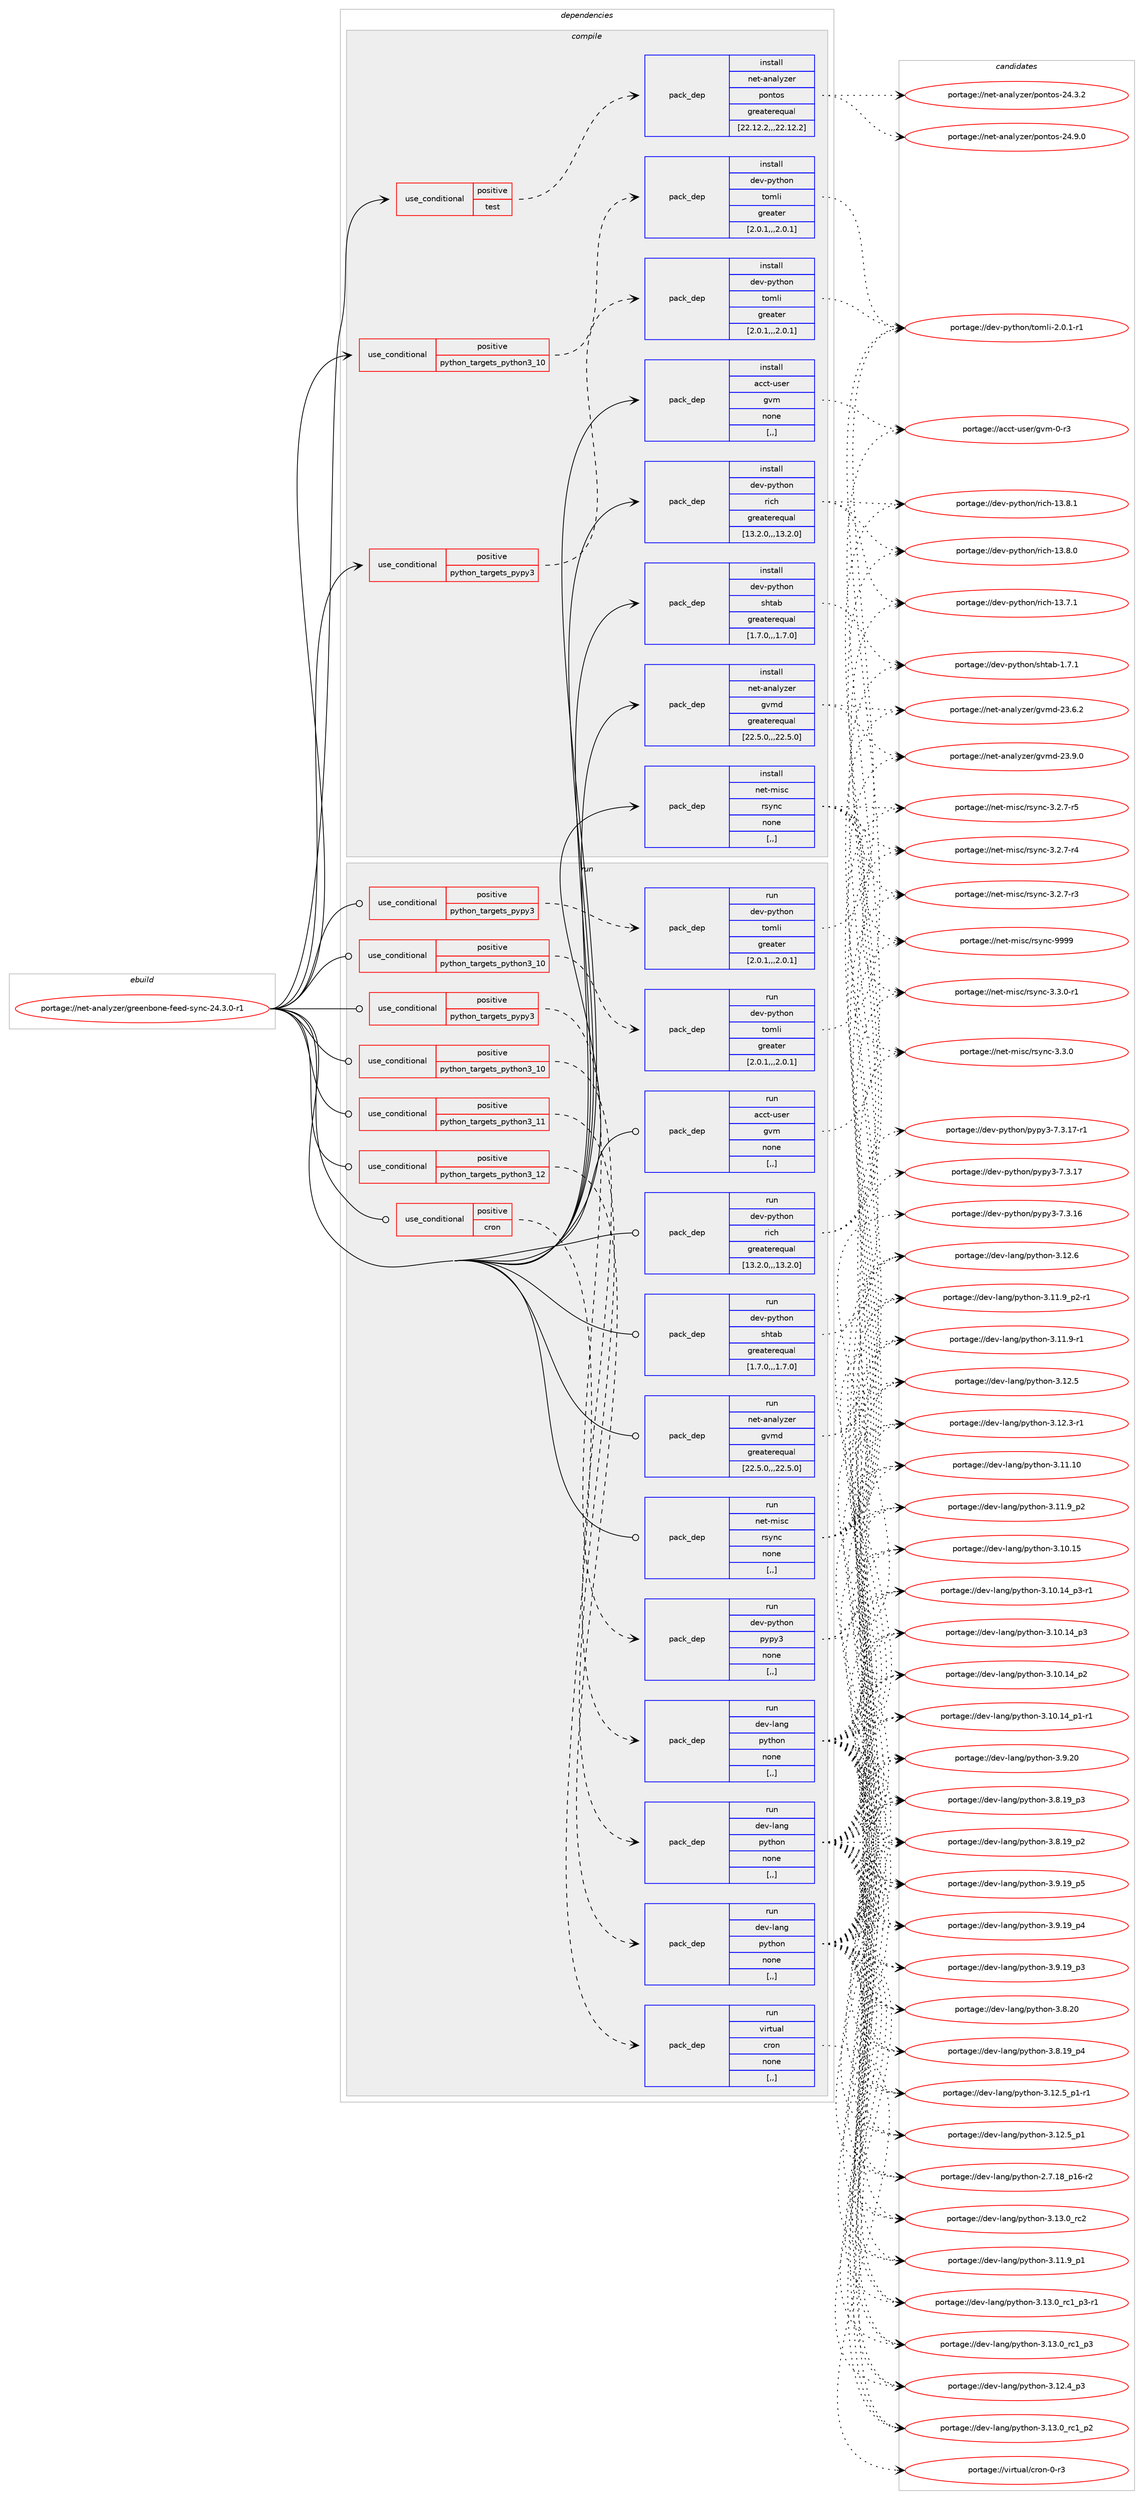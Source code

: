 digraph prolog {

# *************
# Graph options
# *************

newrank=true;
concentrate=true;
compound=true;
graph [rankdir=LR,fontname=Helvetica,fontsize=10,ranksep=1.5];#, ranksep=2.5, nodesep=0.2];
edge  [arrowhead=vee];
node  [fontname=Helvetica,fontsize=10];

# **********
# The ebuild
# **********

subgraph cluster_leftcol {
color=gray;
label=<<i>ebuild</i>>;
id [label="portage://net-analyzer/greenbone-feed-sync-24.3.0-r1", color=red, width=4, href="../net-analyzer/greenbone-feed-sync-24.3.0-r1.svg"];
}

# ****************
# The dependencies
# ****************

subgraph cluster_midcol {
color=gray;
label=<<i>dependencies</i>>;
subgraph cluster_compile {
fillcolor="#eeeeee";
style=filled;
label=<<i>compile</i>>;
subgraph cond221084 {
dependency848917 [label=<<TABLE BORDER="0" CELLBORDER="1" CELLSPACING="0" CELLPADDING="4"><TR><TD ROWSPAN="3" CELLPADDING="10">use_conditional</TD></TR><TR><TD>positive</TD></TR><TR><TD>python_targets_pypy3</TD></TR></TABLE>>, shape=none, color=red];
subgraph pack621523 {
dependency848918 [label=<<TABLE BORDER="0" CELLBORDER="1" CELLSPACING="0" CELLPADDING="4" WIDTH="220"><TR><TD ROWSPAN="6" CELLPADDING="30">pack_dep</TD></TR><TR><TD WIDTH="110">install</TD></TR><TR><TD>dev-python</TD></TR><TR><TD>tomli</TD></TR><TR><TD>greater</TD></TR><TR><TD>[2.0.1,,,2.0.1]</TD></TR></TABLE>>, shape=none, color=blue];
}
dependency848917:e -> dependency848918:w [weight=20,style="dashed",arrowhead="vee"];
}
id:e -> dependency848917:w [weight=20,style="solid",arrowhead="vee"];
subgraph cond221085 {
dependency848919 [label=<<TABLE BORDER="0" CELLBORDER="1" CELLSPACING="0" CELLPADDING="4"><TR><TD ROWSPAN="3" CELLPADDING="10">use_conditional</TD></TR><TR><TD>positive</TD></TR><TR><TD>python_targets_python3_10</TD></TR></TABLE>>, shape=none, color=red];
subgraph pack621524 {
dependency848920 [label=<<TABLE BORDER="0" CELLBORDER="1" CELLSPACING="0" CELLPADDING="4" WIDTH="220"><TR><TD ROWSPAN="6" CELLPADDING="30">pack_dep</TD></TR><TR><TD WIDTH="110">install</TD></TR><TR><TD>dev-python</TD></TR><TR><TD>tomli</TD></TR><TR><TD>greater</TD></TR><TR><TD>[2.0.1,,,2.0.1]</TD></TR></TABLE>>, shape=none, color=blue];
}
dependency848919:e -> dependency848920:w [weight=20,style="dashed",arrowhead="vee"];
}
id:e -> dependency848919:w [weight=20,style="solid",arrowhead="vee"];
subgraph cond221086 {
dependency848921 [label=<<TABLE BORDER="0" CELLBORDER="1" CELLSPACING="0" CELLPADDING="4"><TR><TD ROWSPAN="3" CELLPADDING="10">use_conditional</TD></TR><TR><TD>positive</TD></TR><TR><TD>test</TD></TR></TABLE>>, shape=none, color=red];
subgraph pack621525 {
dependency848922 [label=<<TABLE BORDER="0" CELLBORDER="1" CELLSPACING="0" CELLPADDING="4" WIDTH="220"><TR><TD ROWSPAN="6" CELLPADDING="30">pack_dep</TD></TR><TR><TD WIDTH="110">install</TD></TR><TR><TD>net-analyzer</TD></TR><TR><TD>pontos</TD></TR><TR><TD>greaterequal</TD></TR><TR><TD>[22.12.2,,,22.12.2]</TD></TR></TABLE>>, shape=none, color=blue];
}
dependency848921:e -> dependency848922:w [weight=20,style="dashed",arrowhead="vee"];
}
id:e -> dependency848921:w [weight=20,style="solid",arrowhead="vee"];
subgraph pack621526 {
dependency848923 [label=<<TABLE BORDER="0" CELLBORDER="1" CELLSPACING="0" CELLPADDING="4" WIDTH="220"><TR><TD ROWSPAN="6" CELLPADDING="30">pack_dep</TD></TR><TR><TD WIDTH="110">install</TD></TR><TR><TD>acct-user</TD></TR><TR><TD>gvm</TD></TR><TR><TD>none</TD></TR><TR><TD>[,,]</TD></TR></TABLE>>, shape=none, color=blue];
}
id:e -> dependency848923:w [weight=20,style="solid",arrowhead="vee"];
subgraph pack621527 {
dependency848924 [label=<<TABLE BORDER="0" CELLBORDER="1" CELLSPACING="0" CELLPADDING="4" WIDTH="220"><TR><TD ROWSPAN="6" CELLPADDING="30">pack_dep</TD></TR><TR><TD WIDTH="110">install</TD></TR><TR><TD>dev-python</TD></TR><TR><TD>rich</TD></TR><TR><TD>greaterequal</TD></TR><TR><TD>[13.2.0,,,13.2.0]</TD></TR></TABLE>>, shape=none, color=blue];
}
id:e -> dependency848924:w [weight=20,style="solid",arrowhead="vee"];
subgraph pack621528 {
dependency848925 [label=<<TABLE BORDER="0" CELLBORDER="1" CELLSPACING="0" CELLPADDING="4" WIDTH="220"><TR><TD ROWSPAN="6" CELLPADDING="30">pack_dep</TD></TR><TR><TD WIDTH="110">install</TD></TR><TR><TD>dev-python</TD></TR><TR><TD>shtab</TD></TR><TR><TD>greaterequal</TD></TR><TR><TD>[1.7.0,,,1.7.0]</TD></TR></TABLE>>, shape=none, color=blue];
}
id:e -> dependency848925:w [weight=20,style="solid",arrowhead="vee"];
subgraph pack621529 {
dependency848926 [label=<<TABLE BORDER="0" CELLBORDER="1" CELLSPACING="0" CELLPADDING="4" WIDTH="220"><TR><TD ROWSPAN="6" CELLPADDING="30">pack_dep</TD></TR><TR><TD WIDTH="110">install</TD></TR><TR><TD>net-analyzer</TD></TR><TR><TD>gvmd</TD></TR><TR><TD>greaterequal</TD></TR><TR><TD>[22.5.0,,,22.5.0]</TD></TR></TABLE>>, shape=none, color=blue];
}
id:e -> dependency848926:w [weight=20,style="solid",arrowhead="vee"];
subgraph pack621530 {
dependency848927 [label=<<TABLE BORDER="0" CELLBORDER="1" CELLSPACING="0" CELLPADDING="4" WIDTH="220"><TR><TD ROWSPAN="6" CELLPADDING="30">pack_dep</TD></TR><TR><TD WIDTH="110">install</TD></TR><TR><TD>net-misc</TD></TR><TR><TD>rsync</TD></TR><TR><TD>none</TD></TR><TR><TD>[,,]</TD></TR></TABLE>>, shape=none, color=blue];
}
id:e -> dependency848927:w [weight=20,style="solid",arrowhead="vee"];
}
subgraph cluster_compileandrun {
fillcolor="#eeeeee";
style=filled;
label=<<i>compile and run</i>>;
}
subgraph cluster_run {
fillcolor="#eeeeee";
style=filled;
label=<<i>run</i>>;
subgraph cond221087 {
dependency848928 [label=<<TABLE BORDER="0" CELLBORDER="1" CELLSPACING="0" CELLPADDING="4"><TR><TD ROWSPAN="3" CELLPADDING="10">use_conditional</TD></TR><TR><TD>positive</TD></TR><TR><TD>cron</TD></TR></TABLE>>, shape=none, color=red];
subgraph pack621531 {
dependency848929 [label=<<TABLE BORDER="0" CELLBORDER="1" CELLSPACING="0" CELLPADDING="4" WIDTH="220"><TR><TD ROWSPAN="6" CELLPADDING="30">pack_dep</TD></TR><TR><TD WIDTH="110">run</TD></TR><TR><TD>virtual</TD></TR><TR><TD>cron</TD></TR><TR><TD>none</TD></TR><TR><TD>[,,]</TD></TR></TABLE>>, shape=none, color=blue];
}
dependency848928:e -> dependency848929:w [weight=20,style="dashed",arrowhead="vee"];
}
id:e -> dependency848928:w [weight=20,style="solid",arrowhead="odot"];
subgraph cond221088 {
dependency848930 [label=<<TABLE BORDER="0" CELLBORDER="1" CELLSPACING="0" CELLPADDING="4"><TR><TD ROWSPAN="3" CELLPADDING="10">use_conditional</TD></TR><TR><TD>positive</TD></TR><TR><TD>python_targets_pypy3</TD></TR></TABLE>>, shape=none, color=red];
subgraph pack621532 {
dependency848931 [label=<<TABLE BORDER="0" CELLBORDER="1" CELLSPACING="0" CELLPADDING="4" WIDTH="220"><TR><TD ROWSPAN="6" CELLPADDING="30">pack_dep</TD></TR><TR><TD WIDTH="110">run</TD></TR><TR><TD>dev-python</TD></TR><TR><TD>pypy3</TD></TR><TR><TD>none</TD></TR><TR><TD>[,,]</TD></TR></TABLE>>, shape=none, color=blue];
}
dependency848930:e -> dependency848931:w [weight=20,style="dashed",arrowhead="vee"];
}
id:e -> dependency848930:w [weight=20,style="solid",arrowhead="odot"];
subgraph cond221089 {
dependency848932 [label=<<TABLE BORDER="0" CELLBORDER="1" CELLSPACING="0" CELLPADDING="4"><TR><TD ROWSPAN="3" CELLPADDING="10">use_conditional</TD></TR><TR><TD>positive</TD></TR><TR><TD>python_targets_pypy3</TD></TR></TABLE>>, shape=none, color=red];
subgraph pack621533 {
dependency848933 [label=<<TABLE BORDER="0" CELLBORDER="1" CELLSPACING="0" CELLPADDING="4" WIDTH="220"><TR><TD ROWSPAN="6" CELLPADDING="30">pack_dep</TD></TR><TR><TD WIDTH="110">run</TD></TR><TR><TD>dev-python</TD></TR><TR><TD>tomli</TD></TR><TR><TD>greater</TD></TR><TR><TD>[2.0.1,,,2.0.1]</TD></TR></TABLE>>, shape=none, color=blue];
}
dependency848932:e -> dependency848933:w [weight=20,style="dashed",arrowhead="vee"];
}
id:e -> dependency848932:w [weight=20,style="solid",arrowhead="odot"];
subgraph cond221090 {
dependency848934 [label=<<TABLE BORDER="0" CELLBORDER="1" CELLSPACING="0" CELLPADDING="4"><TR><TD ROWSPAN="3" CELLPADDING="10">use_conditional</TD></TR><TR><TD>positive</TD></TR><TR><TD>python_targets_python3_10</TD></TR></TABLE>>, shape=none, color=red];
subgraph pack621534 {
dependency848935 [label=<<TABLE BORDER="0" CELLBORDER="1" CELLSPACING="0" CELLPADDING="4" WIDTH="220"><TR><TD ROWSPAN="6" CELLPADDING="30">pack_dep</TD></TR><TR><TD WIDTH="110">run</TD></TR><TR><TD>dev-lang</TD></TR><TR><TD>python</TD></TR><TR><TD>none</TD></TR><TR><TD>[,,]</TD></TR></TABLE>>, shape=none, color=blue];
}
dependency848934:e -> dependency848935:w [weight=20,style="dashed",arrowhead="vee"];
}
id:e -> dependency848934:w [weight=20,style="solid",arrowhead="odot"];
subgraph cond221091 {
dependency848936 [label=<<TABLE BORDER="0" CELLBORDER="1" CELLSPACING="0" CELLPADDING="4"><TR><TD ROWSPAN="3" CELLPADDING="10">use_conditional</TD></TR><TR><TD>positive</TD></TR><TR><TD>python_targets_python3_10</TD></TR></TABLE>>, shape=none, color=red];
subgraph pack621535 {
dependency848937 [label=<<TABLE BORDER="0" CELLBORDER="1" CELLSPACING="0" CELLPADDING="4" WIDTH="220"><TR><TD ROWSPAN="6" CELLPADDING="30">pack_dep</TD></TR><TR><TD WIDTH="110">run</TD></TR><TR><TD>dev-python</TD></TR><TR><TD>tomli</TD></TR><TR><TD>greater</TD></TR><TR><TD>[2.0.1,,,2.0.1]</TD></TR></TABLE>>, shape=none, color=blue];
}
dependency848936:e -> dependency848937:w [weight=20,style="dashed",arrowhead="vee"];
}
id:e -> dependency848936:w [weight=20,style="solid",arrowhead="odot"];
subgraph cond221092 {
dependency848938 [label=<<TABLE BORDER="0" CELLBORDER="1" CELLSPACING="0" CELLPADDING="4"><TR><TD ROWSPAN="3" CELLPADDING="10">use_conditional</TD></TR><TR><TD>positive</TD></TR><TR><TD>python_targets_python3_11</TD></TR></TABLE>>, shape=none, color=red];
subgraph pack621536 {
dependency848939 [label=<<TABLE BORDER="0" CELLBORDER="1" CELLSPACING="0" CELLPADDING="4" WIDTH="220"><TR><TD ROWSPAN="6" CELLPADDING="30">pack_dep</TD></TR><TR><TD WIDTH="110">run</TD></TR><TR><TD>dev-lang</TD></TR><TR><TD>python</TD></TR><TR><TD>none</TD></TR><TR><TD>[,,]</TD></TR></TABLE>>, shape=none, color=blue];
}
dependency848938:e -> dependency848939:w [weight=20,style="dashed",arrowhead="vee"];
}
id:e -> dependency848938:w [weight=20,style="solid",arrowhead="odot"];
subgraph cond221093 {
dependency848940 [label=<<TABLE BORDER="0" CELLBORDER="1" CELLSPACING="0" CELLPADDING="4"><TR><TD ROWSPAN="3" CELLPADDING="10">use_conditional</TD></TR><TR><TD>positive</TD></TR><TR><TD>python_targets_python3_12</TD></TR></TABLE>>, shape=none, color=red];
subgraph pack621537 {
dependency848941 [label=<<TABLE BORDER="0" CELLBORDER="1" CELLSPACING="0" CELLPADDING="4" WIDTH="220"><TR><TD ROWSPAN="6" CELLPADDING="30">pack_dep</TD></TR><TR><TD WIDTH="110">run</TD></TR><TR><TD>dev-lang</TD></TR><TR><TD>python</TD></TR><TR><TD>none</TD></TR><TR><TD>[,,]</TD></TR></TABLE>>, shape=none, color=blue];
}
dependency848940:e -> dependency848941:w [weight=20,style="dashed",arrowhead="vee"];
}
id:e -> dependency848940:w [weight=20,style="solid",arrowhead="odot"];
subgraph pack621538 {
dependency848942 [label=<<TABLE BORDER="0" CELLBORDER="1" CELLSPACING="0" CELLPADDING="4" WIDTH="220"><TR><TD ROWSPAN="6" CELLPADDING="30">pack_dep</TD></TR><TR><TD WIDTH="110">run</TD></TR><TR><TD>acct-user</TD></TR><TR><TD>gvm</TD></TR><TR><TD>none</TD></TR><TR><TD>[,,]</TD></TR></TABLE>>, shape=none, color=blue];
}
id:e -> dependency848942:w [weight=20,style="solid",arrowhead="odot"];
subgraph pack621539 {
dependency848943 [label=<<TABLE BORDER="0" CELLBORDER="1" CELLSPACING="0" CELLPADDING="4" WIDTH="220"><TR><TD ROWSPAN="6" CELLPADDING="30">pack_dep</TD></TR><TR><TD WIDTH="110">run</TD></TR><TR><TD>dev-python</TD></TR><TR><TD>rich</TD></TR><TR><TD>greaterequal</TD></TR><TR><TD>[13.2.0,,,13.2.0]</TD></TR></TABLE>>, shape=none, color=blue];
}
id:e -> dependency848943:w [weight=20,style="solid",arrowhead="odot"];
subgraph pack621540 {
dependency848944 [label=<<TABLE BORDER="0" CELLBORDER="1" CELLSPACING="0" CELLPADDING="4" WIDTH="220"><TR><TD ROWSPAN="6" CELLPADDING="30">pack_dep</TD></TR><TR><TD WIDTH="110">run</TD></TR><TR><TD>dev-python</TD></TR><TR><TD>shtab</TD></TR><TR><TD>greaterequal</TD></TR><TR><TD>[1.7.0,,,1.7.0]</TD></TR></TABLE>>, shape=none, color=blue];
}
id:e -> dependency848944:w [weight=20,style="solid",arrowhead="odot"];
subgraph pack621541 {
dependency848945 [label=<<TABLE BORDER="0" CELLBORDER="1" CELLSPACING="0" CELLPADDING="4" WIDTH="220"><TR><TD ROWSPAN="6" CELLPADDING="30">pack_dep</TD></TR><TR><TD WIDTH="110">run</TD></TR><TR><TD>net-analyzer</TD></TR><TR><TD>gvmd</TD></TR><TR><TD>greaterequal</TD></TR><TR><TD>[22.5.0,,,22.5.0]</TD></TR></TABLE>>, shape=none, color=blue];
}
id:e -> dependency848945:w [weight=20,style="solid",arrowhead="odot"];
subgraph pack621542 {
dependency848946 [label=<<TABLE BORDER="0" CELLBORDER="1" CELLSPACING="0" CELLPADDING="4" WIDTH="220"><TR><TD ROWSPAN="6" CELLPADDING="30">pack_dep</TD></TR><TR><TD WIDTH="110">run</TD></TR><TR><TD>net-misc</TD></TR><TR><TD>rsync</TD></TR><TR><TD>none</TD></TR><TR><TD>[,,]</TD></TR></TABLE>>, shape=none, color=blue];
}
id:e -> dependency848946:w [weight=20,style="solid",arrowhead="odot"];
}
}

# **************
# The candidates
# **************

subgraph cluster_choices {
rank=same;
color=gray;
label=<<i>candidates</i>>;

subgraph choice621523 {
color=black;
nodesep=1;
choice10010111845112121116104111110471161111091081054550464846494511449 [label="portage://dev-python/tomli-2.0.1-r1", color=red, width=4,href="../dev-python/tomli-2.0.1-r1.svg"];
dependency848918:e -> choice10010111845112121116104111110471161111091081054550464846494511449:w [style=dotted,weight="100"];
}
subgraph choice621524 {
color=black;
nodesep=1;
choice10010111845112121116104111110471161111091081054550464846494511449 [label="portage://dev-python/tomli-2.0.1-r1", color=red, width=4,href="../dev-python/tomli-2.0.1-r1.svg"];
dependency848920:e -> choice10010111845112121116104111110471161111091081054550464846494511449:w [style=dotted,weight="100"];
}
subgraph choice621525 {
color=black;
nodesep=1;
choice1101011164597110971081211221011144711211111011611111545505246574648 [label="portage://net-analyzer/pontos-24.9.0", color=red, width=4,href="../net-analyzer/pontos-24.9.0.svg"];
choice1101011164597110971081211221011144711211111011611111545505246514650 [label="portage://net-analyzer/pontos-24.3.2", color=red, width=4,href="../net-analyzer/pontos-24.3.2.svg"];
dependency848922:e -> choice1101011164597110971081211221011144711211111011611111545505246574648:w [style=dotted,weight="100"];
dependency848922:e -> choice1101011164597110971081211221011144711211111011611111545505246514650:w [style=dotted,weight="100"];
}
subgraph choice621526 {
color=black;
nodesep=1;
choice979999116451171151011144710311810945484511451 [label="portage://acct-user/gvm-0-r3", color=red, width=4,href="../acct-user/gvm-0-r3.svg"];
dependency848923:e -> choice979999116451171151011144710311810945484511451:w [style=dotted,weight="100"];
}
subgraph choice621527 {
color=black;
nodesep=1;
choice10010111845112121116104111110471141059910445495146564649 [label="portage://dev-python/rich-13.8.1", color=red, width=4,href="../dev-python/rich-13.8.1.svg"];
choice10010111845112121116104111110471141059910445495146564648 [label="portage://dev-python/rich-13.8.0", color=red, width=4,href="../dev-python/rich-13.8.0.svg"];
choice10010111845112121116104111110471141059910445495146554649 [label="portage://dev-python/rich-13.7.1", color=red, width=4,href="../dev-python/rich-13.7.1.svg"];
dependency848924:e -> choice10010111845112121116104111110471141059910445495146564649:w [style=dotted,weight="100"];
dependency848924:e -> choice10010111845112121116104111110471141059910445495146564648:w [style=dotted,weight="100"];
dependency848924:e -> choice10010111845112121116104111110471141059910445495146554649:w [style=dotted,weight="100"];
}
subgraph choice621528 {
color=black;
nodesep=1;
choice10010111845112121116104111110471151041169798454946554649 [label="portage://dev-python/shtab-1.7.1", color=red, width=4,href="../dev-python/shtab-1.7.1.svg"];
dependency848925:e -> choice10010111845112121116104111110471151041169798454946554649:w [style=dotted,weight="100"];
}
subgraph choice621529 {
color=black;
nodesep=1;
choice1101011164597110971081211221011144710311810910045505146574648 [label="portage://net-analyzer/gvmd-23.9.0", color=red, width=4,href="../net-analyzer/gvmd-23.9.0.svg"];
choice1101011164597110971081211221011144710311810910045505146544650 [label="portage://net-analyzer/gvmd-23.6.2", color=red, width=4,href="../net-analyzer/gvmd-23.6.2.svg"];
dependency848926:e -> choice1101011164597110971081211221011144710311810910045505146574648:w [style=dotted,weight="100"];
dependency848926:e -> choice1101011164597110971081211221011144710311810910045505146544650:w [style=dotted,weight="100"];
}
subgraph choice621530 {
color=black;
nodesep=1;
choice110101116451091051159947114115121110994557575757 [label="portage://net-misc/rsync-9999", color=red, width=4,href="../net-misc/rsync-9999.svg"];
choice110101116451091051159947114115121110994551465146484511449 [label="portage://net-misc/rsync-3.3.0-r1", color=red, width=4,href="../net-misc/rsync-3.3.0-r1.svg"];
choice11010111645109105115994711411512111099455146514648 [label="portage://net-misc/rsync-3.3.0", color=red, width=4,href="../net-misc/rsync-3.3.0.svg"];
choice110101116451091051159947114115121110994551465046554511453 [label="portage://net-misc/rsync-3.2.7-r5", color=red, width=4,href="../net-misc/rsync-3.2.7-r5.svg"];
choice110101116451091051159947114115121110994551465046554511452 [label="portage://net-misc/rsync-3.2.7-r4", color=red, width=4,href="../net-misc/rsync-3.2.7-r4.svg"];
choice110101116451091051159947114115121110994551465046554511451 [label="portage://net-misc/rsync-3.2.7-r3", color=red, width=4,href="../net-misc/rsync-3.2.7-r3.svg"];
dependency848927:e -> choice110101116451091051159947114115121110994557575757:w [style=dotted,weight="100"];
dependency848927:e -> choice110101116451091051159947114115121110994551465146484511449:w [style=dotted,weight="100"];
dependency848927:e -> choice11010111645109105115994711411512111099455146514648:w [style=dotted,weight="100"];
dependency848927:e -> choice110101116451091051159947114115121110994551465046554511453:w [style=dotted,weight="100"];
dependency848927:e -> choice110101116451091051159947114115121110994551465046554511452:w [style=dotted,weight="100"];
dependency848927:e -> choice110101116451091051159947114115121110994551465046554511451:w [style=dotted,weight="100"];
}
subgraph choice621531 {
color=black;
nodesep=1;
choice11810511411611797108479911411111045484511451 [label="portage://virtual/cron-0-r3", color=red, width=4,href="../virtual/cron-0-r3.svg"];
dependency848929:e -> choice11810511411611797108479911411111045484511451:w [style=dotted,weight="100"];
}
subgraph choice621532 {
color=black;
nodesep=1;
choice100101118451121211161041111104711212111212151455546514649554511449 [label="portage://dev-python/pypy3-7.3.17-r1", color=red, width=4,href="../dev-python/pypy3-7.3.17-r1.svg"];
choice10010111845112121116104111110471121211121215145554651464955 [label="portage://dev-python/pypy3-7.3.17", color=red, width=4,href="../dev-python/pypy3-7.3.17.svg"];
choice10010111845112121116104111110471121211121215145554651464954 [label="portage://dev-python/pypy3-7.3.16", color=red, width=4,href="../dev-python/pypy3-7.3.16.svg"];
dependency848931:e -> choice100101118451121211161041111104711212111212151455546514649554511449:w [style=dotted,weight="100"];
dependency848931:e -> choice10010111845112121116104111110471121211121215145554651464955:w [style=dotted,weight="100"];
dependency848931:e -> choice10010111845112121116104111110471121211121215145554651464954:w [style=dotted,weight="100"];
}
subgraph choice621533 {
color=black;
nodesep=1;
choice10010111845112121116104111110471161111091081054550464846494511449 [label="portage://dev-python/tomli-2.0.1-r1", color=red, width=4,href="../dev-python/tomli-2.0.1-r1.svg"];
dependency848933:e -> choice10010111845112121116104111110471161111091081054550464846494511449:w [style=dotted,weight="100"];
}
subgraph choice621534 {
color=black;
nodesep=1;
choice10010111845108971101034711212111610411111045514649514648951149950 [label="portage://dev-lang/python-3.13.0_rc2", color=red, width=4,href="../dev-lang/python-3.13.0_rc2.svg"];
choice1001011184510897110103471121211161041111104551464951464895114994995112514511449 [label="portage://dev-lang/python-3.13.0_rc1_p3-r1", color=red, width=4,href="../dev-lang/python-3.13.0_rc1_p3-r1.svg"];
choice100101118451089711010347112121116104111110455146495146489511499499511251 [label="portage://dev-lang/python-3.13.0_rc1_p3", color=red, width=4,href="../dev-lang/python-3.13.0_rc1_p3.svg"];
choice100101118451089711010347112121116104111110455146495146489511499499511250 [label="portage://dev-lang/python-3.13.0_rc1_p2", color=red, width=4,href="../dev-lang/python-3.13.0_rc1_p2.svg"];
choice10010111845108971101034711212111610411111045514649504654 [label="portage://dev-lang/python-3.12.6", color=red, width=4,href="../dev-lang/python-3.12.6.svg"];
choice1001011184510897110103471121211161041111104551464950465395112494511449 [label="portage://dev-lang/python-3.12.5_p1-r1", color=red, width=4,href="../dev-lang/python-3.12.5_p1-r1.svg"];
choice100101118451089711010347112121116104111110455146495046539511249 [label="portage://dev-lang/python-3.12.5_p1", color=red, width=4,href="../dev-lang/python-3.12.5_p1.svg"];
choice10010111845108971101034711212111610411111045514649504653 [label="portage://dev-lang/python-3.12.5", color=red, width=4,href="../dev-lang/python-3.12.5.svg"];
choice100101118451089711010347112121116104111110455146495046529511251 [label="portage://dev-lang/python-3.12.4_p3", color=red, width=4,href="../dev-lang/python-3.12.4_p3.svg"];
choice100101118451089711010347112121116104111110455146495046514511449 [label="portage://dev-lang/python-3.12.3-r1", color=red, width=4,href="../dev-lang/python-3.12.3-r1.svg"];
choice1001011184510897110103471121211161041111104551464949464948 [label="portage://dev-lang/python-3.11.10", color=red, width=4,href="../dev-lang/python-3.11.10.svg"];
choice1001011184510897110103471121211161041111104551464949465795112504511449 [label="portage://dev-lang/python-3.11.9_p2-r1", color=red, width=4,href="../dev-lang/python-3.11.9_p2-r1.svg"];
choice100101118451089711010347112121116104111110455146494946579511250 [label="portage://dev-lang/python-3.11.9_p2", color=red, width=4,href="../dev-lang/python-3.11.9_p2.svg"];
choice100101118451089711010347112121116104111110455146494946579511249 [label="portage://dev-lang/python-3.11.9_p1", color=red, width=4,href="../dev-lang/python-3.11.9_p1.svg"];
choice100101118451089711010347112121116104111110455146494946574511449 [label="portage://dev-lang/python-3.11.9-r1", color=red, width=4,href="../dev-lang/python-3.11.9-r1.svg"];
choice1001011184510897110103471121211161041111104551464948464953 [label="portage://dev-lang/python-3.10.15", color=red, width=4,href="../dev-lang/python-3.10.15.svg"];
choice100101118451089711010347112121116104111110455146494846495295112514511449 [label="portage://dev-lang/python-3.10.14_p3-r1", color=red, width=4,href="../dev-lang/python-3.10.14_p3-r1.svg"];
choice10010111845108971101034711212111610411111045514649484649529511251 [label="portage://dev-lang/python-3.10.14_p3", color=red, width=4,href="../dev-lang/python-3.10.14_p3.svg"];
choice10010111845108971101034711212111610411111045514649484649529511250 [label="portage://dev-lang/python-3.10.14_p2", color=red, width=4,href="../dev-lang/python-3.10.14_p2.svg"];
choice100101118451089711010347112121116104111110455146494846495295112494511449 [label="portage://dev-lang/python-3.10.14_p1-r1", color=red, width=4,href="../dev-lang/python-3.10.14_p1-r1.svg"];
choice10010111845108971101034711212111610411111045514657465048 [label="portage://dev-lang/python-3.9.20", color=red, width=4,href="../dev-lang/python-3.9.20.svg"];
choice100101118451089711010347112121116104111110455146574649579511253 [label="portage://dev-lang/python-3.9.19_p5", color=red, width=4,href="../dev-lang/python-3.9.19_p5.svg"];
choice100101118451089711010347112121116104111110455146574649579511252 [label="portage://dev-lang/python-3.9.19_p4", color=red, width=4,href="../dev-lang/python-3.9.19_p4.svg"];
choice100101118451089711010347112121116104111110455146574649579511251 [label="portage://dev-lang/python-3.9.19_p3", color=red, width=4,href="../dev-lang/python-3.9.19_p3.svg"];
choice10010111845108971101034711212111610411111045514656465048 [label="portage://dev-lang/python-3.8.20", color=red, width=4,href="../dev-lang/python-3.8.20.svg"];
choice100101118451089711010347112121116104111110455146564649579511252 [label="portage://dev-lang/python-3.8.19_p4", color=red, width=4,href="../dev-lang/python-3.8.19_p4.svg"];
choice100101118451089711010347112121116104111110455146564649579511251 [label="portage://dev-lang/python-3.8.19_p3", color=red, width=4,href="../dev-lang/python-3.8.19_p3.svg"];
choice100101118451089711010347112121116104111110455146564649579511250 [label="portage://dev-lang/python-3.8.19_p2", color=red, width=4,href="../dev-lang/python-3.8.19_p2.svg"];
choice100101118451089711010347112121116104111110455046554649569511249544511450 [label="portage://dev-lang/python-2.7.18_p16-r2", color=red, width=4,href="../dev-lang/python-2.7.18_p16-r2.svg"];
dependency848935:e -> choice10010111845108971101034711212111610411111045514649514648951149950:w [style=dotted,weight="100"];
dependency848935:e -> choice1001011184510897110103471121211161041111104551464951464895114994995112514511449:w [style=dotted,weight="100"];
dependency848935:e -> choice100101118451089711010347112121116104111110455146495146489511499499511251:w [style=dotted,weight="100"];
dependency848935:e -> choice100101118451089711010347112121116104111110455146495146489511499499511250:w [style=dotted,weight="100"];
dependency848935:e -> choice10010111845108971101034711212111610411111045514649504654:w [style=dotted,weight="100"];
dependency848935:e -> choice1001011184510897110103471121211161041111104551464950465395112494511449:w [style=dotted,weight="100"];
dependency848935:e -> choice100101118451089711010347112121116104111110455146495046539511249:w [style=dotted,weight="100"];
dependency848935:e -> choice10010111845108971101034711212111610411111045514649504653:w [style=dotted,weight="100"];
dependency848935:e -> choice100101118451089711010347112121116104111110455146495046529511251:w [style=dotted,weight="100"];
dependency848935:e -> choice100101118451089711010347112121116104111110455146495046514511449:w [style=dotted,weight="100"];
dependency848935:e -> choice1001011184510897110103471121211161041111104551464949464948:w [style=dotted,weight="100"];
dependency848935:e -> choice1001011184510897110103471121211161041111104551464949465795112504511449:w [style=dotted,weight="100"];
dependency848935:e -> choice100101118451089711010347112121116104111110455146494946579511250:w [style=dotted,weight="100"];
dependency848935:e -> choice100101118451089711010347112121116104111110455146494946579511249:w [style=dotted,weight="100"];
dependency848935:e -> choice100101118451089711010347112121116104111110455146494946574511449:w [style=dotted,weight="100"];
dependency848935:e -> choice1001011184510897110103471121211161041111104551464948464953:w [style=dotted,weight="100"];
dependency848935:e -> choice100101118451089711010347112121116104111110455146494846495295112514511449:w [style=dotted,weight="100"];
dependency848935:e -> choice10010111845108971101034711212111610411111045514649484649529511251:w [style=dotted,weight="100"];
dependency848935:e -> choice10010111845108971101034711212111610411111045514649484649529511250:w [style=dotted,weight="100"];
dependency848935:e -> choice100101118451089711010347112121116104111110455146494846495295112494511449:w [style=dotted,weight="100"];
dependency848935:e -> choice10010111845108971101034711212111610411111045514657465048:w [style=dotted,weight="100"];
dependency848935:e -> choice100101118451089711010347112121116104111110455146574649579511253:w [style=dotted,weight="100"];
dependency848935:e -> choice100101118451089711010347112121116104111110455146574649579511252:w [style=dotted,weight="100"];
dependency848935:e -> choice100101118451089711010347112121116104111110455146574649579511251:w [style=dotted,weight="100"];
dependency848935:e -> choice10010111845108971101034711212111610411111045514656465048:w [style=dotted,weight="100"];
dependency848935:e -> choice100101118451089711010347112121116104111110455146564649579511252:w [style=dotted,weight="100"];
dependency848935:e -> choice100101118451089711010347112121116104111110455146564649579511251:w [style=dotted,weight="100"];
dependency848935:e -> choice100101118451089711010347112121116104111110455146564649579511250:w [style=dotted,weight="100"];
dependency848935:e -> choice100101118451089711010347112121116104111110455046554649569511249544511450:w [style=dotted,weight="100"];
}
subgraph choice621535 {
color=black;
nodesep=1;
choice10010111845112121116104111110471161111091081054550464846494511449 [label="portage://dev-python/tomli-2.0.1-r1", color=red, width=4,href="../dev-python/tomli-2.0.1-r1.svg"];
dependency848937:e -> choice10010111845112121116104111110471161111091081054550464846494511449:w [style=dotted,weight="100"];
}
subgraph choice621536 {
color=black;
nodesep=1;
choice10010111845108971101034711212111610411111045514649514648951149950 [label="portage://dev-lang/python-3.13.0_rc2", color=red, width=4,href="../dev-lang/python-3.13.0_rc2.svg"];
choice1001011184510897110103471121211161041111104551464951464895114994995112514511449 [label="portage://dev-lang/python-3.13.0_rc1_p3-r1", color=red, width=4,href="../dev-lang/python-3.13.0_rc1_p3-r1.svg"];
choice100101118451089711010347112121116104111110455146495146489511499499511251 [label="portage://dev-lang/python-3.13.0_rc1_p3", color=red, width=4,href="../dev-lang/python-3.13.0_rc1_p3.svg"];
choice100101118451089711010347112121116104111110455146495146489511499499511250 [label="portage://dev-lang/python-3.13.0_rc1_p2", color=red, width=4,href="../dev-lang/python-3.13.0_rc1_p2.svg"];
choice10010111845108971101034711212111610411111045514649504654 [label="portage://dev-lang/python-3.12.6", color=red, width=4,href="../dev-lang/python-3.12.6.svg"];
choice1001011184510897110103471121211161041111104551464950465395112494511449 [label="portage://dev-lang/python-3.12.5_p1-r1", color=red, width=4,href="../dev-lang/python-3.12.5_p1-r1.svg"];
choice100101118451089711010347112121116104111110455146495046539511249 [label="portage://dev-lang/python-3.12.5_p1", color=red, width=4,href="../dev-lang/python-3.12.5_p1.svg"];
choice10010111845108971101034711212111610411111045514649504653 [label="portage://dev-lang/python-3.12.5", color=red, width=4,href="../dev-lang/python-3.12.5.svg"];
choice100101118451089711010347112121116104111110455146495046529511251 [label="portage://dev-lang/python-3.12.4_p3", color=red, width=4,href="../dev-lang/python-3.12.4_p3.svg"];
choice100101118451089711010347112121116104111110455146495046514511449 [label="portage://dev-lang/python-3.12.3-r1", color=red, width=4,href="../dev-lang/python-3.12.3-r1.svg"];
choice1001011184510897110103471121211161041111104551464949464948 [label="portage://dev-lang/python-3.11.10", color=red, width=4,href="../dev-lang/python-3.11.10.svg"];
choice1001011184510897110103471121211161041111104551464949465795112504511449 [label="portage://dev-lang/python-3.11.9_p2-r1", color=red, width=4,href="../dev-lang/python-3.11.9_p2-r1.svg"];
choice100101118451089711010347112121116104111110455146494946579511250 [label="portage://dev-lang/python-3.11.9_p2", color=red, width=4,href="../dev-lang/python-3.11.9_p2.svg"];
choice100101118451089711010347112121116104111110455146494946579511249 [label="portage://dev-lang/python-3.11.9_p1", color=red, width=4,href="../dev-lang/python-3.11.9_p1.svg"];
choice100101118451089711010347112121116104111110455146494946574511449 [label="portage://dev-lang/python-3.11.9-r1", color=red, width=4,href="../dev-lang/python-3.11.9-r1.svg"];
choice1001011184510897110103471121211161041111104551464948464953 [label="portage://dev-lang/python-3.10.15", color=red, width=4,href="../dev-lang/python-3.10.15.svg"];
choice100101118451089711010347112121116104111110455146494846495295112514511449 [label="portage://dev-lang/python-3.10.14_p3-r1", color=red, width=4,href="../dev-lang/python-3.10.14_p3-r1.svg"];
choice10010111845108971101034711212111610411111045514649484649529511251 [label="portage://dev-lang/python-3.10.14_p3", color=red, width=4,href="../dev-lang/python-3.10.14_p3.svg"];
choice10010111845108971101034711212111610411111045514649484649529511250 [label="portage://dev-lang/python-3.10.14_p2", color=red, width=4,href="../dev-lang/python-3.10.14_p2.svg"];
choice100101118451089711010347112121116104111110455146494846495295112494511449 [label="portage://dev-lang/python-3.10.14_p1-r1", color=red, width=4,href="../dev-lang/python-3.10.14_p1-r1.svg"];
choice10010111845108971101034711212111610411111045514657465048 [label="portage://dev-lang/python-3.9.20", color=red, width=4,href="../dev-lang/python-3.9.20.svg"];
choice100101118451089711010347112121116104111110455146574649579511253 [label="portage://dev-lang/python-3.9.19_p5", color=red, width=4,href="../dev-lang/python-3.9.19_p5.svg"];
choice100101118451089711010347112121116104111110455146574649579511252 [label="portage://dev-lang/python-3.9.19_p4", color=red, width=4,href="../dev-lang/python-3.9.19_p4.svg"];
choice100101118451089711010347112121116104111110455146574649579511251 [label="portage://dev-lang/python-3.9.19_p3", color=red, width=4,href="../dev-lang/python-3.9.19_p3.svg"];
choice10010111845108971101034711212111610411111045514656465048 [label="portage://dev-lang/python-3.8.20", color=red, width=4,href="../dev-lang/python-3.8.20.svg"];
choice100101118451089711010347112121116104111110455146564649579511252 [label="portage://dev-lang/python-3.8.19_p4", color=red, width=4,href="../dev-lang/python-3.8.19_p4.svg"];
choice100101118451089711010347112121116104111110455146564649579511251 [label="portage://dev-lang/python-3.8.19_p3", color=red, width=4,href="../dev-lang/python-3.8.19_p3.svg"];
choice100101118451089711010347112121116104111110455146564649579511250 [label="portage://dev-lang/python-3.8.19_p2", color=red, width=4,href="../dev-lang/python-3.8.19_p2.svg"];
choice100101118451089711010347112121116104111110455046554649569511249544511450 [label="portage://dev-lang/python-2.7.18_p16-r2", color=red, width=4,href="../dev-lang/python-2.7.18_p16-r2.svg"];
dependency848939:e -> choice10010111845108971101034711212111610411111045514649514648951149950:w [style=dotted,weight="100"];
dependency848939:e -> choice1001011184510897110103471121211161041111104551464951464895114994995112514511449:w [style=dotted,weight="100"];
dependency848939:e -> choice100101118451089711010347112121116104111110455146495146489511499499511251:w [style=dotted,weight="100"];
dependency848939:e -> choice100101118451089711010347112121116104111110455146495146489511499499511250:w [style=dotted,weight="100"];
dependency848939:e -> choice10010111845108971101034711212111610411111045514649504654:w [style=dotted,weight="100"];
dependency848939:e -> choice1001011184510897110103471121211161041111104551464950465395112494511449:w [style=dotted,weight="100"];
dependency848939:e -> choice100101118451089711010347112121116104111110455146495046539511249:w [style=dotted,weight="100"];
dependency848939:e -> choice10010111845108971101034711212111610411111045514649504653:w [style=dotted,weight="100"];
dependency848939:e -> choice100101118451089711010347112121116104111110455146495046529511251:w [style=dotted,weight="100"];
dependency848939:e -> choice100101118451089711010347112121116104111110455146495046514511449:w [style=dotted,weight="100"];
dependency848939:e -> choice1001011184510897110103471121211161041111104551464949464948:w [style=dotted,weight="100"];
dependency848939:e -> choice1001011184510897110103471121211161041111104551464949465795112504511449:w [style=dotted,weight="100"];
dependency848939:e -> choice100101118451089711010347112121116104111110455146494946579511250:w [style=dotted,weight="100"];
dependency848939:e -> choice100101118451089711010347112121116104111110455146494946579511249:w [style=dotted,weight="100"];
dependency848939:e -> choice100101118451089711010347112121116104111110455146494946574511449:w [style=dotted,weight="100"];
dependency848939:e -> choice1001011184510897110103471121211161041111104551464948464953:w [style=dotted,weight="100"];
dependency848939:e -> choice100101118451089711010347112121116104111110455146494846495295112514511449:w [style=dotted,weight="100"];
dependency848939:e -> choice10010111845108971101034711212111610411111045514649484649529511251:w [style=dotted,weight="100"];
dependency848939:e -> choice10010111845108971101034711212111610411111045514649484649529511250:w [style=dotted,weight="100"];
dependency848939:e -> choice100101118451089711010347112121116104111110455146494846495295112494511449:w [style=dotted,weight="100"];
dependency848939:e -> choice10010111845108971101034711212111610411111045514657465048:w [style=dotted,weight="100"];
dependency848939:e -> choice100101118451089711010347112121116104111110455146574649579511253:w [style=dotted,weight="100"];
dependency848939:e -> choice100101118451089711010347112121116104111110455146574649579511252:w [style=dotted,weight="100"];
dependency848939:e -> choice100101118451089711010347112121116104111110455146574649579511251:w [style=dotted,weight="100"];
dependency848939:e -> choice10010111845108971101034711212111610411111045514656465048:w [style=dotted,weight="100"];
dependency848939:e -> choice100101118451089711010347112121116104111110455146564649579511252:w [style=dotted,weight="100"];
dependency848939:e -> choice100101118451089711010347112121116104111110455146564649579511251:w [style=dotted,weight="100"];
dependency848939:e -> choice100101118451089711010347112121116104111110455146564649579511250:w [style=dotted,weight="100"];
dependency848939:e -> choice100101118451089711010347112121116104111110455046554649569511249544511450:w [style=dotted,weight="100"];
}
subgraph choice621537 {
color=black;
nodesep=1;
choice10010111845108971101034711212111610411111045514649514648951149950 [label="portage://dev-lang/python-3.13.0_rc2", color=red, width=4,href="../dev-lang/python-3.13.0_rc2.svg"];
choice1001011184510897110103471121211161041111104551464951464895114994995112514511449 [label="portage://dev-lang/python-3.13.0_rc1_p3-r1", color=red, width=4,href="../dev-lang/python-3.13.0_rc1_p3-r1.svg"];
choice100101118451089711010347112121116104111110455146495146489511499499511251 [label="portage://dev-lang/python-3.13.0_rc1_p3", color=red, width=4,href="../dev-lang/python-3.13.0_rc1_p3.svg"];
choice100101118451089711010347112121116104111110455146495146489511499499511250 [label="portage://dev-lang/python-3.13.0_rc1_p2", color=red, width=4,href="../dev-lang/python-3.13.0_rc1_p2.svg"];
choice10010111845108971101034711212111610411111045514649504654 [label="portage://dev-lang/python-3.12.6", color=red, width=4,href="../dev-lang/python-3.12.6.svg"];
choice1001011184510897110103471121211161041111104551464950465395112494511449 [label="portage://dev-lang/python-3.12.5_p1-r1", color=red, width=4,href="../dev-lang/python-3.12.5_p1-r1.svg"];
choice100101118451089711010347112121116104111110455146495046539511249 [label="portage://dev-lang/python-3.12.5_p1", color=red, width=4,href="../dev-lang/python-3.12.5_p1.svg"];
choice10010111845108971101034711212111610411111045514649504653 [label="portage://dev-lang/python-3.12.5", color=red, width=4,href="../dev-lang/python-3.12.5.svg"];
choice100101118451089711010347112121116104111110455146495046529511251 [label="portage://dev-lang/python-3.12.4_p3", color=red, width=4,href="../dev-lang/python-3.12.4_p3.svg"];
choice100101118451089711010347112121116104111110455146495046514511449 [label="portage://dev-lang/python-3.12.3-r1", color=red, width=4,href="../dev-lang/python-3.12.3-r1.svg"];
choice1001011184510897110103471121211161041111104551464949464948 [label="portage://dev-lang/python-3.11.10", color=red, width=4,href="../dev-lang/python-3.11.10.svg"];
choice1001011184510897110103471121211161041111104551464949465795112504511449 [label="portage://dev-lang/python-3.11.9_p2-r1", color=red, width=4,href="../dev-lang/python-3.11.9_p2-r1.svg"];
choice100101118451089711010347112121116104111110455146494946579511250 [label="portage://dev-lang/python-3.11.9_p2", color=red, width=4,href="../dev-lang/python-3.11.9_p2.svg"];
choice100101118451089711010347112121116104111110455146494946579511249 [label="portage://dev-lang/python-3.11.9_p1", color=red, width=4,href="../dev-lang/python-3.11.9_p1.svg"];
choice100101118451089711010347112121116104111110455146494946574511449 [label="portage://dev-lang/python-3.11.9-r1", color=red, width=4,href="../dev-lang/python-3.11.9-r1.svg"];
choice1001011184510897110103471121211161041111104551464948464953 [label="portage://dev-lang/python-3.10.15", color=red, width=4,href="../dev-lang/python-3.10.15.svg"];
choice100101118451089711010347112121116104111110455146494846495295112514511449 [label="portage://dev-lang/python-3.10.14_p3-r1", color=red, width=4,href="../dev-lang/python-3.10.14_p3-r1.svg"];
choice10010111845108971101034711212111610411111045514649484649529511251 [label="portage://dev-lang/python-3.10.14_p3", color=red, width=4,href="../dev-lang/python-3.10.14_p3.svg"];
choice10010111845108971101034711212111610411111045514649484649529511250 [label="portage://dev-lang/python-3.10.14_p2", color=red, width=4,href="../dev-lang/python-3.10.14_p2.svg"];
choice100101118451089711010347112121116104111110455146494846495295112494511449 [label="portage://dev-lang/python-3.10.14_p1-r1", color=red, width=4,href="../dev-lang/python-3.10.14_p1-r1.svg"];
choice10010111845108971101034711212111610411111045514657465048 [label="portage://dev-lang/python-3.9.20", color=red, width=4,href="../dev-lang/python-3.9.20.svg"];
choice100101118451089711010347112121116104111110455146574649579511253 [label="portage://dev-lang/python-3.9.19_p5", color=red, width=4,href="../dev-lang/python-3.9.19_p5.svg"];
choice100101118451089711010347112121116104111110455146574649579511252 [label="portage://dev-lang/python-3.9.19_p4", color=red, width=4,href="../dev-lang/python-3.9.19_p4.svg"];
choice100101118451089711010347112121116104111110455146574649579511251 [label="portage://dev-lang/python-3.9.19_p3", color=red, width=4,href="../dev-lang/python-3.9.19_p3.svg"];
choice10010111845108971101034711212111610411111045514656465048 [label="portage://dev-lang/python-3.8.20", color=red, width=4,href="../dev-lang/python-3.8.20.svg"];
choice100101118451089711010347112121116104111110455146564649579511252 [label="portage://dev-lang/python-3.8.19_p4", color=red, width=4,href="../dev-lang/python-3.8.19_p4.svg"];
choice100101118451089711010347112121116104111110455146564649579511251 [label="portage://dev-lang/python-3.8.19_p3", color=red, width=4,href="../dev-lang/python-3.8.19_p3.svg"];
choice100101118451089711010347112121116104111110455146564649579511250 [label="portage://dev-lang/python-3.8.19_p2", color=red, width=4,href="../dev-lang/python-3.8.19_p2.svg"];
choice100101118451089711010347112121116104111110455046554649569511249544511450 [label="portage://dev-lang/python-2.7.18_p16-r2", color=red, width=4,href="../dev-lang/python-2.7.18_p16-r2.svg"];
dependency848941:e -> choice10010111845108971101034711212111610411111045514649514648951149950:w [style=dotted,weight="100"];
dependency848941:e -> choice1001011184510897110103471121211161041111104551464951464895114994995112514511449:w [style=dotted,weight="100"];
dependency848941:e -> choice100101118451089711010347112121116104111110455146495146489511499499511251:w [style=dotted,weight="100"];
dependency848941:e -> choice100101118451089711010347112121116104111110455146495146489511499499511250:w [style=dotted,weight="100"];
dependency848941:e -> choice10010111845108971101034711212111610411111045514649504654:w [style=dotted,weight="100"];
dependency848941:e -> choice1001011184510897110103471121211161041111104551464950465395112494511449:w [style=dotted,weight="100"];
dependency848941:e -> choice100101118451089711010347112121116104111110455146495046539511249:w [style=dotted,weight="100"];
dependency848941:e -> choice10010111845108971101034711212111610411111045514649504653:w [style=dotted,weight="100"];
dependency848941:e -> choice100101118451089711010347112121116104111110455146495046529511251:w [style=dotted,weight="100"];
dependency848941:e -> choice100101118451089711010347112121116104111110455146495046514511449:w [style=dotted,weight="100"];
dependency848941:e -> choice1001011184510897110103471121211161041111104551464949464948:w [style=dotted,weight="100"];
dependency848941:e -> choice1001011184510897110103471121211161041111104551464949465795112504511449:w [style=dotted,weight="100"];
dependency848941:e -> choice100101118451089711010347112121116104111110455146494946579511250:w [style=dotted,weight="100"];
dependency848941:e -> choice100101118451089711010347112121116104111110455146494946579511249:w [style=dotted,weight="100"];
dependency848941:e -> choice100101118451089711010347112121116104111110455146494946574511449:w [style=dotted,weight="100"];
dependency848941:e -> choice1001011184510897110103471121211161041111104551464948464953:w [style=dotted,weight="100"];
dependency848941:e -> choice100101118451089711010347112121116104111110455146494846495295112514511449:w [style=dotted,weight="100"];
dependency848941:e -> choice10010111845108971101034711212111610411111045514649484649529511251:w [style=dotted,weight="100"];
dependency848941:e -> choice10010111845108971101034711212111610411111045514649484649529511250:w [style=dotted,weight="100"];
dependency848941:e -> choice100101118451089711010347112121116104111110455146494846495295112494511449:w [style=dotted,weight="100"];
dependency848941:e -> choice10010111845108971101034711212111610411111045514657465048:w [style=dotted,weight="100"];
dependency848941:e -> choice100101118451089711010347112121116104111110455146574649579511253:w [style=dotted,weight="100"];
dependency848941:e -> choice100101118451089711010347112121116104111110455146574649579511252:w [style=dotted,weight="100"];
dependency848941:e -> choice100101118451089711010347112121116104111110455146574649579511251:w [style=dotted,weight="100"];
dependency848941:e -> choice10010111845108971101034711212111610411111045514656465048:w [style=dotted,weight="100"];
dependency848941:e -> choice100101118451089711010347112121116104111110455146564649579511252:w [style=dotted,weight="100"];
dependency848941:e -> choice100101118451089711010347112121116104111110455146564649579511251:w [style=dotted,weight="100"];
dependency848941:e -> choice100101118451089711010347112121116104111110455146564649579511250:w [style=dotted,weight="100"];
dependency848941:e -> choice100101118451089711010347112121116104111110455046554649569511249544511450:w [style=dotted,weight="100"];
}
subgraph choice621538 {
color=black;
nodesep=1;
choice979999116451171151011144710311810945484511451 [label="portage://acct-user/gvm-0-r3", color=red, width=4,href="../acct-user/gvm-0-r3.svg"];
dependency848942:e -> choice979999116451171151011144710311810945484511451:w [style=dotted,weight="100"];
}
subgraph choice621539 {
color=black;
nodesep=1;
choice10010111845112121116104111110471141059910445495146564649 [label="portage://dev-python/rich-13.8.1", color=red, width=4,href="../dev-python/rich-13.8.1.svg"];
choice10010111845112121116104111110471141059910445495146564648 [label="portage://dev-python/rich-13.8.0", color=red, width=4,href="../dev-python/rich-13.8.0.svg"];
choice10010111845112121116104111110471141059910445495146554649 [label="portage://dev-python/rich-13.7.1", color=red, width=4,href="../dev-python/rich-13.7.1.svg"];
dependency848943:e -> choice10010111845112121116104111110471141059910445495146564649:w [style=dotted,weight="100"];
dependency848943:e -> choice10010111845112121116104111110471141059910445495146564648:w [style=dotted,weight="100"];
dependency848943:e -> choice10010111845112121116104111110471141059910445495146554649:w [style=dotted,weight="100"];
}
subgraph choice621540 {
color=black;
nodesep=1;
choice10010111845112121116104111110471151041169798454946554649 [label="portage://dev-python/shtab-1.7.1", color=red, width=4,href="../dev-python/shtab-1.7.1.svg"];
dependency848944:e -> choice10010111845112121116104111110471151041169798454946554649:w [style=dotted,weight="100"];
}
subgraph choice621541 {
color=black;
nodesep=1;
choice1101011164597110971081211221011144710311810910045505146574648 [label="portage://net-analyzer/gvmd-23.9.0", color=red, width=4,href="../net-analyzer/gvmd-23.9.0.svg"];
choice1101011164597110971081211221011144710311810910045505146544650 [label="portage://net-analyzer/gvmd-23.6.2", color=red, width=4,href="../net-analyzer/gvmd-23.6.2.svg"];
dependency848945:e -> choice1101011164597110971081211221011144710311810910045505146574648:w [style=dotted,weight="100"];
dependency848945:e -> choice1101011164597110971081211221011144710311810910045505146544650:w [style=dotted,weight="100"];
}
subgraph choice621542 {
color=black;
nodesep=1;
choice110101116451091051159947114115121110994557575757 [label="portage://net-misc/rsync-9999", color=red, width=4,href="../net-misc/rsync-9999.svg"];
choice110101116451091051159947114115121110994551465146484511449 [label="portage://net-misc/rsync-3.3.0-r1", color=red, width=4,href="../net-misc/rsync-3.3.0-r1.svg"];
choice11010111645109105115994711411512111099455146514648 [label="portage://net-misc/rsync-3.3.0", color=red, width=4,href="../net-misc/rsync-3.3.0.svg"];
choice110101116451091051159947114115121110994551465046554511453 [label="portage://net-misc/rsync-3.2.7-r5", color=red, width=4,href="../net-misc/rsync-3.2.7-r5.svg"];
choice110101116451091051159947114115121110994551465046554511452 [label="portage://net-misc/rsync-3.2.7-r4", color=red, width=4,href="../net-misc/rsync-3.2.7-r4.svg"];
choice110101116451091051159947114115121110994551465046554511451 [label="portage://net-misc/rsync-3.2.7-r3", color=red, width=4,href="../net-misc/rsync-3.2.7-r3.svg"];
dependency848946:e -> choice110101116451091051159947114115121110994557575757:w [style=dotted,weight="100"];
dependency848946:e -> choice110101116451091051159947114115121110994551465146484511449:w [style=dotted,weight="100"];
dependency848946:e -> choice11010111645109105115994711411512111099455146514648:w [style=dotted,weight="100"];
dependency848946:e -> choice110101116451091051159947114115121110994551465046554511453:w [style=dotted,weight="100"];
dependency848946:e -> choice110101116451091051159947114115121110994551465046554511452:w [style=dotted,weight="100"];
dependency848946:e -> choice110101116451091051159947114115121110994551465046554511451:w [style=dotted,weight="100"];
}
}

}
